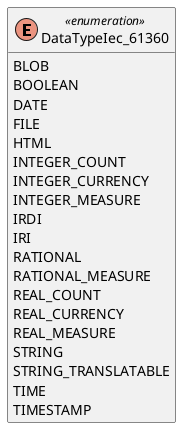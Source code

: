@startuml
skinparam classAttributeIconSize 0
hide methods

enum DataTypeIec_61360 <<enumeration>> {
  BLOB
  BOOLEAN
  DATE
  FILE
  HTML
  INTEGER_COUNT
  INTEGER_CURRENCY
  INTEGER_MEASURE
  IRDI
  IRI
  RATIONAL
  RATIONAL_MEASURE
  REAL_COUNT
  REAL_CURRENCY
  REAL_MEASURE
  STRING
  STRING_TRANSLATABLE
  TIME
  TIMESTAMP
}
@enduml